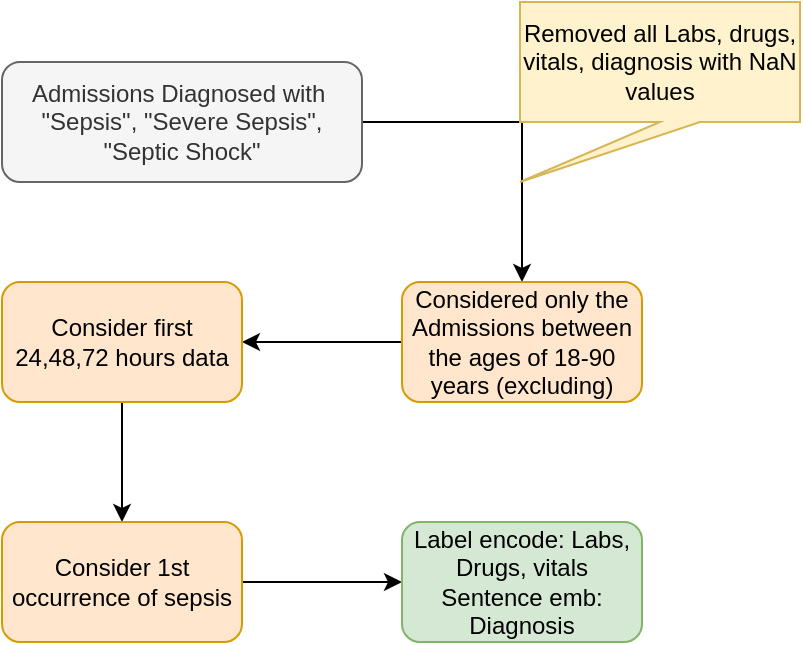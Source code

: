 <mxfile version="20.5.3" type="github">
  <diagram id="bOLallhVjH3Ev7JnVUWV" name="Page-1">
    <mxGraphModel dx="782" dy="460" grid="1" gridSize="10" guides="1" tooltips="1" connect="1" arrows="1" fold="1" page="1" pageScale="1" pageWidth="827" pageHeight="1169" math="0" shadow="0">
      <root>
        <mxCell id="0" />
        <mxCell id="1" parent="0" />
        <mxCell id="ZyETmzfciTg3bGFEHn3D-2" value="" style="edgeStyle=orthogonalEdgeStyle;rounded=0;orthogonalLoop=1;jettySize=auto;html=1;" parent="1" source="ZyETmzfciTg3bGFEHn3D-3" target="ZyETmzfciTg3bGFEHn3D-6" edge="1">
          <mxGeometry relative="1" as="geometry" />
        </mxCell>
        <mxCell id="ZyETmzfciTg3bGFEHn3D-3" value="Admissions Diagnosed with&amp;nbsp;&lt;br&gt;&quot;Sepsis&quot;, &quot;Severe Sepsis&quot;, &quot;Septic Shock&quot;" style="rounded=1;whiteSpace=wrap;html=1;fillColor=#f5f5f5;fontColor=#333333;strokeColor=#666666;" parent="1" vertex="1">
          <mxGeometry x="150" y="60" width="180" height="60" as="geometry" />
        </mxCell>
        <mxCell id="ZyETmzfciTg3bGFEHn3D-9" value="" style="edgeStyle=orthogonalEdgeStyle;rounded=0;orthogonalLoop=1;jettySize=auto;html=1;" parent="1" source="ZyETmzfciTg3bGFEHn3D-6" target="ZyETmzfciTg3bGFEHn3D-8" edge="1">
          <mxGeometry relative="1" as="geometry" />
        </mxCell>
        <mxCell id="ZyETmzfciTg3bGFEHn3D-6" value="Considered only the Admissions between the ages of 18-90 years (excluding)" style="whiteSpace=wrap;html=1;rounded=1;fillColor=#ffe6cc;strokeColor=#d79b00;" parent="1" vertex="1">
          <mxGeometry x="350" y="170" width="120" height="60" as="geometry" />
        </mxCell>
        <mxCell id="ZyETmzfciTg3bGFEHn3D-7" value="Removed all Labs, drugs, vitals, diagnosis with NaN values" style="shape=callout;whiteSpace=wrap;html=1;perimeter=calloutPerimeter;position2=0;fillColor=#fff2cc;strokeColor=#d6b656;" parent="1" vertex="1">
          <mxGeometry x="409" y="30" width="140" height="90" as="geometry" />
        </mxCell>
        <mxCell id="ZyETmzfciTg3bGFEHn3D-11" value="" style="edgeStyle=orthogonalEdgeStyle;rounded=0;orthogonalLoop=1;jettySize=auto;html=1;" parent="1" source="ZyETmzfciTg3bGFEHn3D-8" target="ZyETmzfciTg3bGFEHn3D-10" edge="1">
          <mxGeometry relative="1" as="geometry" />
        </mxCell>
        <mxCell id="ZyETmzfciTg3bGFEHn3D-8" value="Consider first 24,48,72 hours data" style="whiteSpace=wrap;html=1;rounded=1;fillColor=#ffe6cc;strokeColor=#d79b00;" parent="1" vertex="1">
          <mxGeometry x="150" y="170" width="120" height="60" as="geometry" />
        </mxCell>
        <mxCell id="ZyETmzfciTg3bGFEHn3D-13" value="" style="edgeStyle=orthogonalEdgeStyle;rounded=0;orthogonalLoop=1;jettySize=auto;html=1;" parent="1" source="ZyETmzfciTg3bGFEHn3D-10" target="ZyETmzfciTg3bGFEHn3D-12" edge="1">
          <mxGeometry relative="1" as="geometry" />
        </mxCell>
        <mxCell id="ZyETmzfciTg3bGFEHn3D-10" value="Consider 1st occurrence of sepsis" style="whiteSpace=wrap;html=1;rounded=1;fillColor=#ffe6cc;strokeColor=#d79b00;" parent="1" vertex="1">
          <mxGeometry x="150" y="290" width="120" height="60" as="geometry" />
        </mxCell>
        <mxCell id="ZyETmzfciTg3bGFEHn3D-12" value="Label encode: Labs, Drugs, vitals&lt;br&gt;Sentence emb: Diagnosis" style="whiteSpace=wrap;html=1;rounded=1;fillColor=#d5e8d4;strokeColor=#82b366;" parent="1" vertex="1">
          <mxGeometry x="350" y="290" width="120" height="60" as="geometry" />
        </mxCell>
      </root>
    </mxGraphModel>
  </diagram>
</mxfile>
